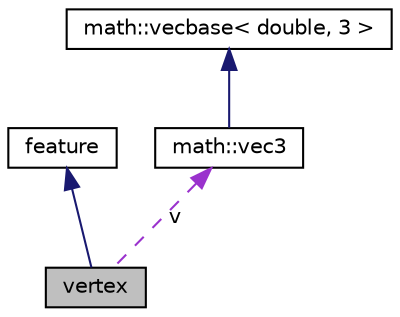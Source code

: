 digraph G
{
  edge [fontname="Helvetica",fontsize="10",labelfontname="Helvetica",labelfontsize="10"];
  node [fontname="Helvetica",fontsize="10",shape=record];
  Node1 [label="vertex",height=0.2,width=0.4,color="black", fillcolor="grey75", style="filled" fontcolor="black"];
  Node2 -> Node1 [dir=back,color="midnightblue",fontsize="10",style="solid"];
  Node2 [label="feature",height=0.2,width=0.4,color="black", fillcolor="white", style="filled",URL="$classfeature.html"];
  Node3 -> Node1 [dir=back,color="darkorchid3",fontsize="10",style="dashed",label="v"];
  Node3 [label="math::vec3",height=0.2,width=0.4,color="black", fillcolor="white", style="filled",URL="$classmath_1_1vec3.html"];
  Node4 -> Node3 [dir=back,color="midnightblue",fontsize="10",style="solid"];
  Node4 [label="math::vecbase\< double, 3 \>",height=0.2,width=0.4,color="black", fillcolor="white", style="filled",URL="$classmath_1_1vecbase.html"];
}
